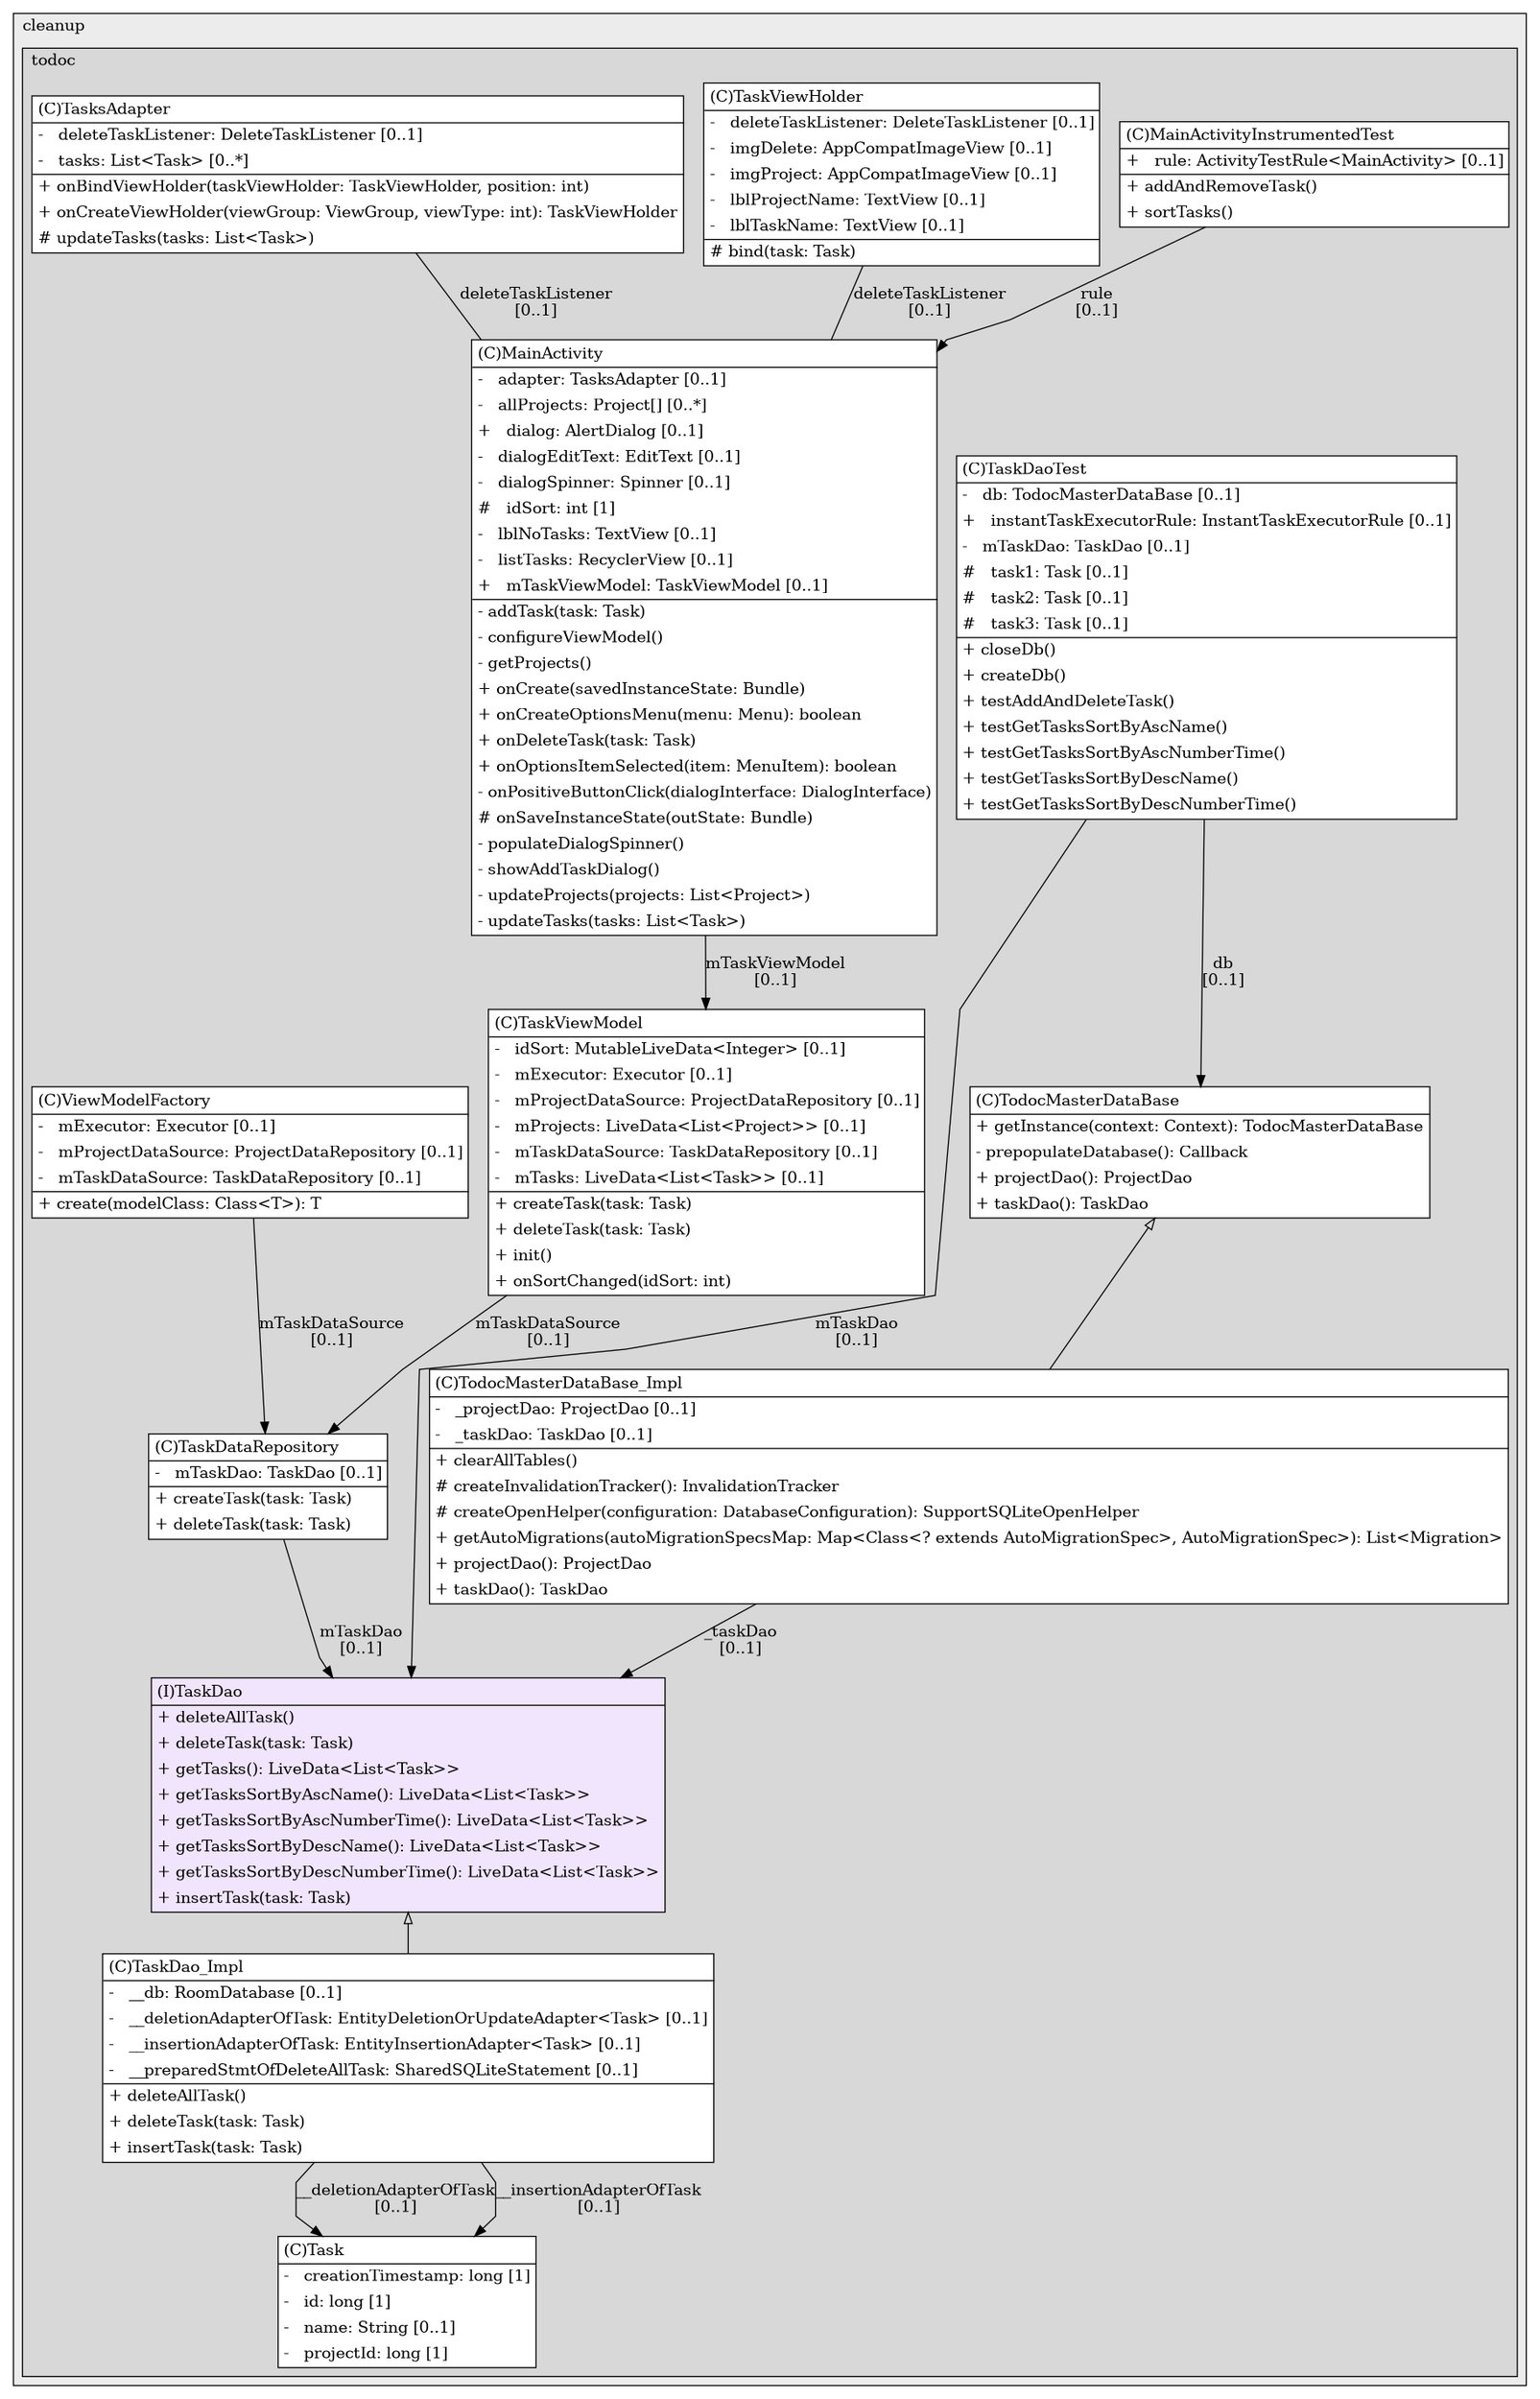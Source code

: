 @startuml

/' diagram meta data start
config=StructureConfiguration;
{
  "projectClassification": {
    "searchMode": "OpenProject", // OpenProject, AllProjects
    "includedProjects": "",
    "pathEndKeywords": "*.impl",
    "isClientPath": "",
    "isClientName": "",
    "isTestPath": "",
    "isTestName": "",
    "isMappingPath": "",
    "isMappingName": "",
    "isDataAccessPath": "",
    "isDataAccessName": "",
    "isDataStructurePath": "",
    "isDataStructureName": "",
    "isInterfaceStructuresPath": "",
    "isInterfaceStructuresName": "",
    "isEntryPointPath": "",
    "isEntryPointName": "",
    "treatFinalFieldsAsMandatory": false
  },
  "graphRestriction": {
    "classPackageExcludeFilter": "",
    "classPackageIncludeFilter": "",
    "classNameExcludeFilter": "",
    "classNameIncludeFilter": "",
    "methodNameExcludeFilter": "",
    "methodNameIncludeFilter": "",
    "removeByInheritance": "", // inheritance/annotation based filtering is done in a second step
    "removeByAnnotation": "",
    "removeByClassPackage": "", // cleanup the graph after inheritance/annotation based filtering is done
    "removeByClassName": "",
    "cutMappings": false,
    "cutEnum": true,
    "cutTests": true,
    "cutClient": true,
    "cutDataAccess": false,
    "cutInterfaceStructures": false,
    "cutDataStructures": false,
    "cutGetterAndSetter": true,
    "cutConstructors": true
  },
  "graphTraversal": {
    "forwardDepth": 6,
    "backwardDepth": 6,
    "classPackageExcludeFilter": "",
    "classPackageIncludeFilter": "",
    "classNameExcludeFilter": "",
    "classNameIncludeFilter": "",
    "methodNameExcludeFilter": "",
    "methodNameIncludeFilter": "",
    "hideMappings": false,
    "hideDataStructures": false,
    "hidePrivateMethods": true,
    "hideInterfaceCalls": true, // indirection: implementation -> interface (is hidden) -> implementation
    "onlyShowApplicationEntryPoints": false, // root node is included
    "useMethodCallsForStructureDiagram": "ForwardOnly" // ForwardOnly, BothDirections, No
  },
  "details": {
    "aggregation": "GroupByClass", // ByClass, GroupByClass, None
    "showClassGenericTypes": true,
    "showMethods": true,
    "showMethodParameterNames": true,
    "showMethodParameterTypes": true,
    "showMethodReturnType": true,
    "showPackageLevels": 2,
    "showDetailedClassStructure": true
  },
  "rootClass": "com.cleanup.todoc.DataBase.DataBase.dao.TaskDao",
  "extensionCallbackMethod": "" // qualified.class.name#methodName - signature: public static String method(String)
}
diagram meta data end '/



digraph g {
    rankdir="TB"
    splines=polyline
    

'nodes 
subgraph cluster_856774308 { 
   	label=cleanup
	labeljust=l
	fillcolor="#ececec"
	style=filled
   
   subgraph cluster_1925994771 { 
   	label=todoc
	labeljust=l
	fillcolor="#d8d8d8"
	style=filled
   
   MainActivity592173596[
	label=<<TABLE BORDER="1" CELLBORDER="0" CELLPADDING="4" CELLSPACING="0">
<TR><TD ALIGN="LEFT" >(C)MainActivity</TD></TR>
<HR/>
<TR><TD ALIGN="LEFT" >-   adapter: TasksAdapter [0..1]</TD></TR>
<TR><TD ALIGN="LEFT" >-   allProjects: Project[] [0..*]</TD></TR>
<TR><TD ALIGN="LEFT" >+   dialog: AlertDialog [0..1]</TD></TR>
<TR><TD ALIGN="LEFT" >-   dialogEditText: EditText [0..1]</TD></TR>
<TR><TD ALIGN="LEFT" >-   dialogSpinner: Spinner [0..1]</TD></TR>
<TR><TD ALIGN="LEFT" >#   idSort: int [1]</TD></TR>
<TR><TD ALIGN="LEFT" >-   lblNoTasks: TextView [0..1]</TD></TR>
<TR><TD ALIGN="LEFT" >-   listTasks: RecyclerView [0..1]</TD></TR>
<TR><TD ALIGN="LEFT" >+   mTaskViewModel: TaskViewModel [0..1]</TD></TR>
<HR/>
<TR><TD ALIGN="LEFT" >- addTask(task: Task)</TD></TR>
<TR><TD ALIGN="LEFT" >- configureViewModel()</TD></TR>
<TR><TD ALIGN="LEFT" >- getProjects()</TD></TR>
<TR><TD ALIGN="LEFT" >+ onCreate(savedInstanceState: Bundle)</TD></TR>
<TR><TD ALIGN="LEFT" >+ onCreateOptionsMenu(menu: Menu): boolean</TD></TR>
<TR><TD ALIGN="LEFT" >+ onDeleteTask(task: Task)</TD></TR>
<TR><TD ALIGN="LEFT" >+ onOptionsItemSelected(item: MenuItem): boolean</TD></TR>
<TR><TD ALIGN="LEFT" >- onPositiveButtonClick(dialogInterface: DialogInterface)</TD></TR>
<TR><TD ALIGN="LEFT" ># onSaveInstanceState(outState: Bundle)</TD></TR>
<TR><TD ALIGN="LEFT" >- populateDialogSpinner()</TD></TR>
<TR><TD ALIGN="LEFT" >- showAddTaskDialog()</TD></TR>
<TR><TD ALIGN="LEFT" >- updateProjects(projects: List&lt;Project&gt;)</TD></TR>
<TR><TD ALIGN="LEFT" >- updateTasks(tasks: List&lt;Task&gt;)</TD></TR>
</TABLE>>
	style=filled
	margin=0
	shape=plaintext
	fillcolor="#FFFFFF"
];

MainActivityInstrumentedTest1258479462[
	label=<<TABLE BORDER="1" CELLBORDER="0" CELLPADDING="4" CELLSPACING="0">
<TR><TD ALIGN="LEFT" >(C)MainActivityInstrumentedTest</TD></TR>
<HR/>
<TR><TD ALIGN="LEFT" >+   rule: ActivityTestRule&lt;MainActivity&gt; [0..1]</TD></TR>
<HR/>
<TR><TD ALIGN="LEFT" >+ addAndRemoveTask()</TD></TR>
<TR><TD ALIGN="LEFT" >+ sortTasks()</TD></TR>
</TABLE>>
	style=filled
	margin=0
	shape=plaintext
	fillcolor="#FFFFFF"
];

Task2005803681[
	label=<<TABLE BORDER="1" CELLBORDER="0" CELLPADDING="4" CELLSPACING="0">
<TR><TD ALIGN="LEFT" >(C)Task</TD></TR>
<HR/>
<TR><TD ALIGN="LEFT" >-   creationTimestamp: long [1]</TD></TR>
<TR><TD ALIGN="LEFT" >-   id: long [1]</TD></TR>
<TR><TD ALIGN="LEFT" >-   name: String [0..1]</TD></TR>
<TR><TD ALIGN="LEFT" >-   projectId: long [1]</TD></TR>
</TABLE>>
	style=filled
	margin=0
	shape=plaintext
	fillcolor="#FFFFFF"
];

TaskDao2094964310[
	label=<<TABLE BORDER="1" CELLBORDER="0" CELLPADDING="4" CELLSPACING="0">
<TR><TD ALIGN="LEFT" >(I)TaskDao</TD></TR>
<HR/>
<TR><TD ALIGN="LEFT" >+ deleteAllTask()</TD></TR>
<TR><TD ALIGN="LEFT" >+ deleteTask(task: Task)</TD></TR>
<TR><TD ALIGN="LEFT" >+ getTasks(): LiveData&lt;List&lt;Task&gt;&gt;</TD></TR>
<TR><TD ALIGN="LEFT" >+ getTasksSortByAscName(): LiveData&lt;List&lt;Task&gt;&gt;</TD></TR>
<TR><TD ALIGN="LEFT" >+ getTasksSortByAscNumberTime(): LiveData&lt;List&lt;Task&gt;&gt;</TD></TR>
<TR><TD ALIGN="LEFT" >+ getTasksSortByDescName(): LiveData&lt;List&lt;Task&gt;&gt;</TD></TR>
<TR><TD ALIGN="LEFT" >+ getTasksSortByDescNumberTime(): LiveData&lt;List&lt;Task&gt;&gt;</TD></TR>
<TR><TD ALIGN="LEFT" >+ insertTask(task: Task)</TD></TR>
</TABLE>>
	style=filled
	margin=0
	shape=plaintext
	fillcolor="#F1E5FD"
];

TaskDaoTest1258479462[
	label=<<TABLE BORDER="1" CELLBORDER="0" CELLPADDING="4" CELLSPACING="0">
<TR><TD ALIGN="LEFT" >(C)TaskDaoTest</TD></TR>
<HR/>
<TR><TD ALIGN="LEFT" >-   db: TodocMasterDataBase [0..1]</TD></TR>
<TR><TD ALIGN="LEFT" >+   instantTaskExecutorRule: InstantTaskExecutorRule [0..1]</TD></TR>
<TR><TD ALIGN="LEFT" >-   mTaskDao: TaskDao [0..1]</TD></TR>
<TR><TD ALIGN="LEFT" >#   task1: Task [0..1]</TD></TR>
<TR><TD ALIGN="LEFT" >#   task2: Task [0..1]</TD></TR>
<TR><TD ALIGN="LEFT" >#   task3: Task [0..1]</TD></TR>
<HR/>
<TR><TD ALIGN="LEFT" >+ closeDb()</TD></TR>
<TR><TD ALIGN="LEFT" >+ createDb()</TD></TR>
<TR><TD ALIGN="LEFT" >+ testAddAndDeleteTask()</TD></TR>
<TR><TD ALIGN="LEFT" >+ testGetTasksSortByAscName()</TD></TR>
<TR><TD ALIGN="LEFT" >+ testGetTasksSortByAscNumberTime()</TD></TR>
<TR><TD ALIGN="LEFT" >+ testGetTasksSortByDescName()</TD></TR>
<TR><TD ALIGN="LEFT" >+ testGetTasksSortByDescNumberTime()</TD></TR>
</TABLE>>
	style=filled
	margin=0
	shape=plaintext
	fillcolor="#FFFFFF"
];

TaskDao_Impl2094964310[
	label=<<TABLE BORDER="1" CELLBORDER="0" CELLPADDING="4" CELLSPACING="0">
<TR><TD ALIGN="LEFT" >(C)TaskDao_Impl</TD></TR>
<HR/>
<TR><TD ALIGN="LEFT" >-   __db: RoomDatabase [0..1]</TD></TR>
<TR><TD ALIGN="LEFT" >-   __deletionAdapterOfTask: EntityDeletionOrUpdateAdapter&lt;Task&gt; [0..1]</TD></TR>
<TR><TD ALIGN="LEFT" >-   __insertionAdapterOfTask: EntityInsertionAdapter&lt;Task&gt; [0..1]</TD></TR>
<TR><TD ALIGN="LEFT" >-   __preparedStmtOfDeleteAllTask: SharedSQLiteStatement [0..1]</TD></TR>
<HR/>
<TR><TD ALIGN="LEFT" >+ deleteAllTask()</TD></TR>
<TR><TD ALIGN="LEFT" >+ deleteTask(task: Task)</TD></TR>
<TR><TD ALIGN="LEFT" >+ insertTask(task: Task)</TD></TR>
</TABLE>>
	style=filled
	margin=0
	shape=plaintext
	fillcolor="#FFFFFF"
];

TaskDataRepository619880146[
	label=<<TABLE BORDER="1" CELLBORDER="0" CELLPADDING="4" CELLSPACING="0">
<TR><TD ALIGN="LEFT" >(C)TaskDataRepository</TD></TR>
<HR/>
<TR><TD ALIGN="LEFT" >-   mTaskDao: TaskDao [0..1]</TD></TR>
<HR/>
<TR><TD ALIGN="LEFT" >+ createTask(task: Task)</TD></TR>
<TR><TD ALIGN="LEFT" >+ deleteTask(task: Task)</TD></TR>
</TABLE>>
	style=filled
	margin=0
	shape=plaintext
	fillcolor="#FFFFFF"
];

TaskViewHolder1419102573[
	label=<<TABLE BORDER="1" CELLBORDER="0" CELLPADDING="4" CELLSPACING="0">
<TR><TD ALIGN="LEFT" >(C)TaskViewHolder</TD></TR>
<HR/>
<TR><TD ALIGN="LEFT" >-   deleteTaskListener: DeleteTaskListener [0..1]</TD></TR>
<TR><TD ALIGN="LEFT" >-   imgDelete: AppCompatImageView [0..1]</TD></TR>
<TR><TD ALIGN="LEFT" >-   imgProject: AppCompatImageView [0..1]</TD></TR>
<TR><TD ALIGN="LEFT" >-   lblProjectName: TextView [0..1]</TD></TR>
<TR><TD ALIGN="LEFT" >-   lblTaskName: TextView [0..1]</TD></TR>
<HR/>
<TR><TD ALIGN="LEFT" ># bind(task: Task)</TD></TR>
</TABLE>>
	style=filled
	margin=0
	shape=plaintext
	fillcolor="#FFFFFF"
];

TaskViewModel592173596[
	label=<<TABLE BORDER="1" CELLBORDER="0" CELLPADDING="4" CELLSPACING="0">
<TR><TD ALIGN="LEFT" >(C)TaskViewModel</TD></TR>
<HR/>
<TR><TD ALIGN="LEFT" >-   idSort: MutableLiveData&lt;Integer&gt; [0..1]</TD></TR>
<TR><TD ALIGN="LEFT" >-   mExecutor: Executor [0..1]</TD></TR>
<TR><TD ALIGN="LEFT" >-   mProjectDataSource: ProjectDataRepository [0..1]</TD></TR>
<TR><TD ALIGN="LEFT" >-   mProjects: LiveData&lt;List&lt;Project&gt;&gt; [0..1]</TD></TR>
<TR><TD ALIGN="LEFT" >-   mTaskDataSource: TaskDataRepository [0..1]</TD></TR>
<TR><TD ALIGN="LEFT" >-   mTasks: LiveData&lt;List&lt;Task&gt;&gt; [0..1]</TD></TR>
<HR/>
<TR><TD ALIGN="LEFT" >+ createTask(task: Task)</TD></TR>
<TR><TD ALIGN="LEFT" >+ deleteTask(task: Task)</TD></TR>
<TR><TD ALIGN="LEFT" >+ init()</TD></TR>
<TR><TD ALIGN="LEFT" >+ onSortChanged(idSort: int)</TD></TR>
</TABLE>>
	style=filled
	margin=0
	shape=plaintext
	fillcolor="#FFFFFF"
];

TasksAdapter592173596[
	label=<<TABLE BORDER="1" CELLBORDER="0" CELLPADDING="4" CELLSPACING="0">
<TR><TD ALIGN="LEFT" >(C)TasksAdapter</TD></TR>
<HR/>
<TR><TD ALIGN="LEFT" >-   deleteTaskListener: DeleteTaskListener [0..1]</TD></TR>
<TR><TD ALIGN="LEFT" >-   tasks: List&lt;Task&gt; [0..*]</TD></TR>
<HR/>
<TR><TD ALIGN="LEFT" >+ onBindViewHolder(taskViewHolder: TaskViewHolder, position: int)</TD></TR>
<TR><TD ALIGN="LEFT" >+ onCreateViewHolder(viewGroup: ViewGroup, viewType: int): TaskViewHolder</TD></TR>
<TR><TD ALIGN="LEFT" ># updateTasks(tasks: List&lt;Task&gt;)</TD></TR>
</TABLE>>
	style=filled
	margin=0
	shape=plaintext
	fillcolor="#FFFFFF"
];

TodocMasterDataBase299210746[
	label=<<TABLE BORDER="1" CELLBORDER="0" CELLPADDING="4" CELLSPACING="0">
<TR><TD ALIGN="LEFT" >(C)TodocMasterDataBase</TD></TR>
<HR/>
<TR><TD ALIGN="LEFT" >+ getInstance(context: Context): TodocMasterDataBase</TD></TR>
<TR><TD ALIGN="LEFT" >- prepopulateDatabase(): Callback</TD></TR>
<TR><TD ALIGN="LEFT" >+ projectDao(): ProjectDao</TD></TR>
<TR><TD ALIGN="LEFT" >+ taskDao(): TaskDao</TD></TR>
</TABLE>>
	style=filled
	margin=0
	shape=plaintext
	fillcolor="#FFFFFF"
];

TodocMasterDataBase_Impl299210746[
	label=<<TABLE BORDER="1" CELLBORDER="0" CELLPADDING="4" CELLSPACING="0">
<TR><TD ALIGN="LEFT" >(C)TodocMasterDataBase_Impl</TD></TR>
<HR/>
<TR><TD ALIGN="LEFT" >-   _projectDao: ProjectDao [0..1]</TD></TR>
<TR><TD ALIGN="LEFT" >-   _taskDao: TaskDao [0..1]</TD></TR>
<HR/>
<TR><TD ALIGN="LEFT" >+ clearAllTables()</TD></TR>
<TR><TD ALIGN="LEFT" ># createInvalidationTracker(): InvalidationTracker</TD></TR>
<TR><TD ALIGN="LEFT" ># createOpenHelper(configuration: DatabaseConfiguration): SupportSQLiteOpenHelper</TD></TR>
<TR><TD ALIGN="LEFT" >+ getAutoMigrations(autoMigrationSpecsMap: Map&lt;Class&lt;? extends AutoMigrationSpec&gt;, AutoMigrationSpec&gt;): List&lt;Migration&gt;</TD></TR>
<TR><TD ALIGN="LEFT" >+ projectDao(): ProjectDao</TD></TR>
<TR><TD ALIGN="LEFT" >+ taskDao(): TaskDao</TD></TR>
</TABLE>>
	style=filled
	margin=0
	shape=plaintext
	fillcolor="#FFFFFF"
];

ViewModelFactory1823728719[
	label=<<TABLE BORDER="1" CELLBORDER="0" CELLPADDING="4" CELLSPACING="0">
<TR><TD ALIGN="LEFT" >(C)ViewModelFactory</TD></TR>
<HR/>
<TR><TD ALIGN="LEFT" >-   mExecutor: Executor [0..1]</TD></TR>
<TR><TD ALIGN="LEFT" >-   mProjectDataSource: ProjectDataRepository [0..1]</TD></TR>
<TR><TD ALIGN="LEFT" >-   mTaskDataSource: TaskDataRepository [0..1]</TD></TR>
<HR/>
<TR><TD ALIGN="LEFT" >+ create(modelClass: Class&lt;T&gt;): T</TD></TR>
</TABLE>>
	style=filled
	margin=0
	shape=plaintext
	fillcolor="#FFFFFF"
];
} 
} 

'edges    
MainActivity592173596 -> TaskViewModel592173596[label="mTaskViewModel
[0..1]"];
MainActivityInstrumentedTest1258479462 -> MainActivity592173596[label="rule
[0..1]"];
TaskDao2094964310 -> TaskDao_Impl2094964310[arrowhead=none, arrowtail=empty, dir=both];
TaskDaoTest1258479462 -> TaskDao2094964310[label="mTaskDao
[0..1]"];
TaskDaoTest1258479462 -> TodocMasterDataBase299210746[label="db
[0..1]"];
TaskDao_Impl2094964310 -> Task2005803681[label="__deletionAdapterOfTask
[0..1]"];
TaskDao_Impl2094964310 -> Task2005803681[label="__insertionAdapterOfTask
[0..1]"];
TaskDataRepository619880146 -> TaskDao2094964310[label="mTaskDao
[0..1]"];
TaskViewHolder1419102573 -> MainActivity592173596[label="deleteTaskListener
[0..1]", arrowhead=none];
TaskViewModel592173596 -> TaskDataRepository619880146[label="mTaskDataSource
[0..1]"];
TasksAdapter592173596 -> MainActivity592173596[label="deleteTaskListener
[0..1]", arrowhead=none];
TodocMasterDataBase299210746 -> TodocMasterDataBase_Impl299210746[arrowhead=none, arrowtail=empty, dir=both];
TodocMasterDataBase_Impl299210746 -> TaskDao2094964310[label="_taskDao
[0..1]"];
ViewModelFactory1823728719 -> TaskDataRepository619880146[label="mTaskDataSource
[0..1]"];
    
}
@enduml